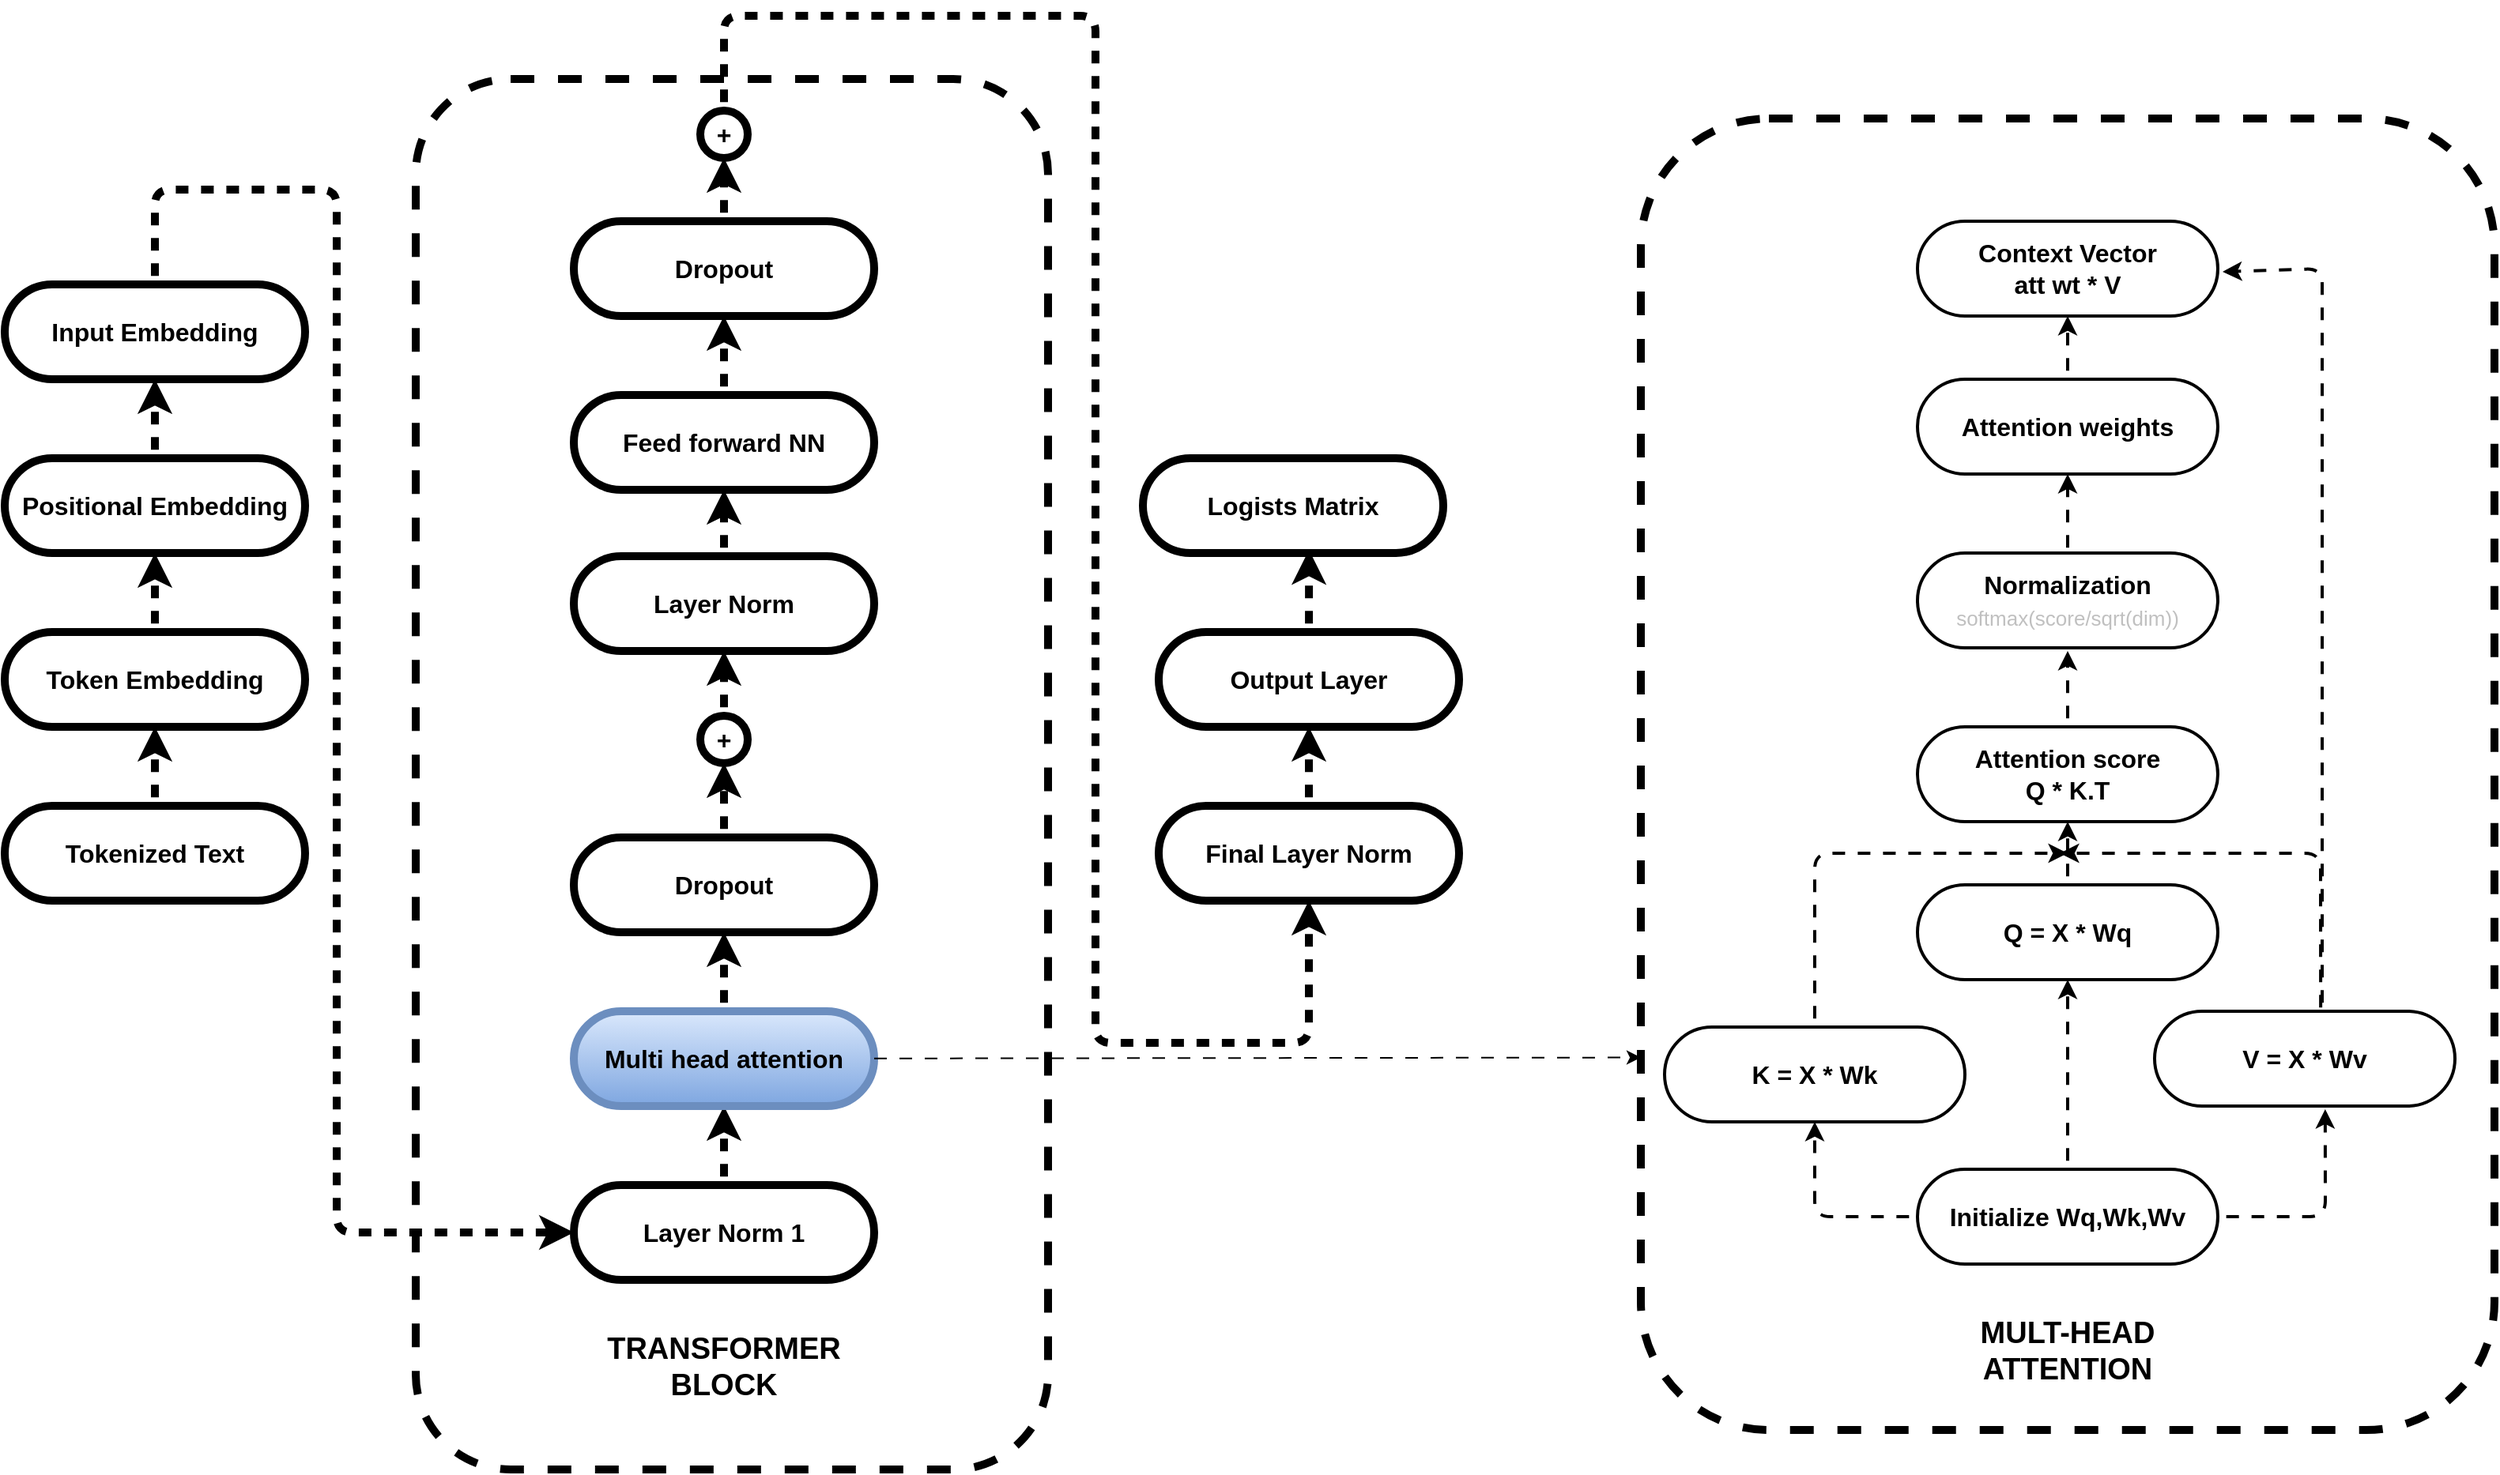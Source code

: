 <mxfile>
    <diagram id="dP2pN3_JtfydULPp_apn" name="Page-1">
        <mxGraphModel dx="1878" dy="1879" grid="1" gridSize="10" guides="1" tooltips="1" connect="1" arrows="1" fold="1" page="1" pageScale="1" pageWidth="850" pageHeight="1100" math="0" shadow="0">
            <root>
                <mxCell id="0"/>
                <mxCell id="1" parent="0"/>
                <mxCell id="25" value="" style="rounded=1;whiteSpace=wrap;html=1;dashed=1;fontSize=16;fontStyle=1;strokeWidth=5;" parent="1" vertex="1">
                    <mxGeometry x="240" y="10" width="400" height="880" as="geometry"/>
                </mxCell>
                <mxCell id="6" value="" style="edgeStyle=none;html=1;fontSize=16;fontStyle=1;strokeWidth=5;flowAnimation=1;" parent="1" source="4" target="5" edge="1">
                    <mxGeometry relative="1" as="geometry"/>
                </mxCell>
                <mxCell id="4" value="Tokenized Text" style="html=1;dashed=0;whiteSpace=wrap;shape=mxgraph.dfd.start;fontSize=16;fontStyle=1;strokeWidth=5;" parent="1" vertex="1">
                    <mxGeometry x="-20" y="470" width="190" height="60" as="geometry"/>
                </mxCell>
                <mxCell id="8" value="" style="edgeStyle=none;html=1;fontSize=16;fontStyle=1;strokeWidth=5;flowAnimation=1;" parent="1" source="5" target="7" edge="1">
                    <mxGeometry relative="1" as="geometry"/>
                </mxCell>
                <mxCell id="5" value="Token Embedding" style="html=1;dashed=0;whiteSpace=wrap;shape=mxgraph.dfd.start;fontSize=16;fontStyle=1;strokeWidth=5;" parent="1" vertex="1">
                    <mxGeometry x="-20" y="360" width="190" height="60" as="geometry"/>
                </mxCell>
                <mxCell id="7" value="Positional Embedding" style="html=1;dashed=0;whiteSpace=wrap;shape=mxgraph.dfd.start;fontSize=16;fontStyle=1;strokeWidth=5;" parent="1" vertex="1">
                    <mxGeometry x="-20" y="250" width="190" height="60" as="geometry"/>
                </mxCell>
                <mxCell id="11" value="" style="edgeStyle=none;html=1;fontSize=16;fontStyle=1;strokeWidth=5;flowAnimation=1;" parent="1" source="9" target="10" edge="1">
                    <mxGeometry relative="1" as="geometry"/>
                </mxCell>
                <mxCell id="9" value="Layer Norm 1" style="html=1;dashed=0;whiteSpace=wrap;shape=mxgraph.dfd.start;fontSize=16;fontStyle=1;strokeWidth=5;" parent="1" vertex="1">
                    <mxGeometry x="340" y="710" width="190" height="60" as="geometry"/>
                </mxCell>
                <mxCell id="13" value="" style="edgeStyle=none;html=1;fontSize=16;fontStyle=1;strokeWidth=5;flowAnimation=1;" parent="1" source="10" target="12" edge="1">
                    <mxGeometry relative="1" as="geometry"/>
                </mxCell>
                <mxCell id="10" value="Multi head attention" style="html=1;dashed=0;whiteSpace=wrap;shape=mxgraph.dfd.start;fontSize=16;fontStyle=1;fillColor=#dae8fc;gradientColor=#7ea6e0;strokeColor=#6c8ebf;strokeWidth=5;" parent="1" vertex="1">
                    <mxGeometry x="340" y="600" width="190" height="60" as="geometry"/>
                </mxCell>
                <mxCell id="15" value="" style="edgeStyle=none;html=1;fontSize=16;fontStyle=1;strokeWidth=5;flowAnimation=1;" parent="1" source="12" target="14" edge="1">
                    <mxGeometry relative="1" as="geometry"/>
                </mxCell>
                <mxCell id="12" value="Dropout" style="html=1;dashed=0;whiteSpace=wrap;shape=mxgraph.dfd.start;fontSize=16;fontStyle=1;strokeWidth=5;" parent="1" vertex="1">
                    <mxGeometry x="340" y="490" width="190" height="60" as="geometry"/>
                </mxCell>
                <mxCell id="21" value="" style="edgeStyle=none;html=1;fontSize=16;fontStyle=1;strokeWidth=5;flowAnimation=1;" parent="1" source="14" target="16" edge="1">
                    <mxGeometry relative="1" as="geometry"/>
                </mxCell>
                <mxCell id="14" value="+" style="shape=ellipse;html=1;dashed=0;whiteSpace=wrap;aspect=fixed;perimeter=ellipsePerimeter;fontSize=16;fontStyle=1;strokeWidth=5;" parent="1" vertex="1">
                    <mxGeometry x="420" y="413" width="30" height="30" as="geometry"/>
                </mxCell>
                <mxCell id="18" value="" style="edgeStyle=none;html=1;fontSize=16;fontStyle=1;strokeWidth=5;flowAnimation=1;" parent="1" source="16" target="17" edge="1">
                    <mxGeometry relative="1" as="geometry"/>
                </mxCell>
                <mxCell id="16" value="Layer Norm" style="html=1;dashed=0;whiteSpace=wrap;shape=mxgraph.dfd.start;fontSize=16;fontStyle=1;strokeWidth=5;" parent="1" vertex="1">
                    <mxGeometry x="340" y="312" width="190" height="60" as="geometry"/>
                </mxCell>
                <mxCell id="20" value="" style="edgeStyle=none;html=1;fontSize=16;fontStyle=1;strokeWidth=5;flowAnimation=1;" parent="1" source="17" target="19" edge="1">
                    <mxGeometry relative="1" as="geometry"/>
                </mxCell>
                <mxCell id="17" value="Feed forward NN" style="html=1;dashed=0;whiteSpace=wrap;shape=mxgraph.dfd.start;fontSize=16;fontStyle=1;strokeWidth=5;" parent="1" vertex="1">
                    <mxGeometry x="340" y="210" width="190" height="60" as="geometry"/>
                </mxCell>
                <mxCell id="24" style="edgeStyle=none;html=1;entryX=0.5;entryY=1;entryDx=0;entryDy=0;fontSize=16;fontStyle=1;strokeWidth=5;flowAnimation=1;" parent="1" source="19" target="22" edge="1">
                    <mxGeometry relative="1" as="geometry"/>
                </mxCell>
                <mxCell id="19" value="Dropout" style="html=1;dashed=0;whiteSpace=wrap;shape=mxgraph.dfd.start;fontSize=16;fontStyle=1;strokeWidth=5;" parent="1" vertex="1">
                    <mxGeometry x="340" y="100" width="190" height="60" as="geometry"/>
                </mxCell>
                <mxCell id="22" value="+" style="shape=ellipse;html=1;dashed=0;whiteSpace=wrap;aspect=fixed;perimeter=ellipsePerimeter;fontSize=16;fontStyle=1;strokeWidth=5;" parent="1" vertex="1">
                    <mxGeometry x="420" y="30" width="30" height="30" as="geometry"/>
                </mxCell>
                <mxCell id="26" value="Final Layer Norm" style="html=1;dashed=0;whiteSpace=wrap;shape=mxgraph.dfd.start;fontSize=16;fontStyle=1;strokeWidth=5;" parent="1" vertex="1">
                    <mxGeometry x="710" y="470" width="190" height="60" as="geometry"/>
                </mxCell>
                <mxCell id="27" value="Output Layer" style="html=1;dashed=0;whiteSpace=wrap;shape=mxgraph.dfd.start;fontSize=16;fontStyle=1;strokeWidth=5;" parent="1" vertex="1">
                    <mxGeometry x="710" y="360" width="190" height="60" as="geometry"/>
                </mxCell>
                <mxCell id="28" style="edgeStyle=none;html=1;entryX=0.5;entryY=1;entryDx=0;entryDy=0;entryPerimeter=0;fontSize=16;fontStyle=1;strokeWidth=5;flowAnimation=1;" parent="1" source="26" target="27" edge="1">
                    <mxGeometry relative="1" as="geometry"/>
                </mxCell>
                <mxCell id="31" value="Logists Matrix" style="html=1;dashed=0;whiteSpace=wrap;shape=mxgraph.dfd.start;fontSize=16;fontStyle=1;strokeWidth=5;" parent="1" vertex="1">
                    <mxGeometry x="700" y="250" width="190" height="60" as="geometry"/>
                </mxCell>
                <mxCell id="32" style="edgeStyle=none;html=1;entryX=0.553;entryY=0.967;entryDx=0;entryDy=0;entryPerimeter=0;fontSize=16;fontStyle=1;strokeWidth=5;flowAnimation=1;" parent="1" source="27" target="31" edge="1">
                    <mxGeometry relative="1" as="geometry"/>
                </mxCell>
                <mxCell id="36" value="" style="endArrow=classic;html=1;exitX=0.5;exitY=0;exitDx=0;exitDy=0;entryX=0.5;entryY=0.5;entryDx=0;entryDy=30;entryPerimeter=0;fontSize=16;fontStyle=1;strokeWidth=5;flowAnimation=1;" parent="1" source="22" target="26" edge="1">
                    <mxGeometry width="50" height="50" relative="1" as="geometry">
                        <mxPoint x="660" y="80" as="sourcePoint"/>
                        <mxPoint x="680" y="510" as="targetPoint"/>
                        <Array as="points">
                            <mxPoint x="435" y="-30"/>
                            <mxPoint x="670" y="-30"/>
                            <mxPoint x="670" y="240"/>
                            <mxPoint x="670" y="620"/>
                            <mxPoint x="805" y="620"/>
                        </Array>
                    </mxGeometry>
                </mxCell>
                <mxCell id="37" value="" style="endArrow=classic;html=1;entryX=0;entryY=0.5;entryDx=0;entryDy=0;entryPerimeter=0;fontSize=16;fontStyle=1;strokeWidth=5;flowAnimation=1;exitX=0.5;exitY=0.5;exitDx=0;exitDy=-30;exitPerimeter=0;" parent="1" source="39" target="9" edge="1">
                    <mxGeometry width="50" height="50" relative="1" as="geometry">
                        <mxPoint x="80" y="120" as="sourcePoint"/>
                        <mxPoint x="470" y="290" as="targetPoint"/>
                        <Array as="points">
                            <mxPoint x="75" y="80"/>
                            <mxPoint x="190" y="80"/>
                            <mxPoint x="190" y="200"/>
                            <mxPoint x="190" y="740"/>
                        </Array>
                    </mxGeometry>
                </mxCell>
                <mxCell id="38" value="TRANSFORMER BLOCK" style="text;html=1;align=center;verticalAlign=middle;whiteSpace=wrap;rounded=0;strokeWidth=2;fontSize=19;fontStyle=1" parent="1" vertex="1">
                    <mxGeometry x="405" y="810" width="60" height="30" as="geometry"/>
                </mxCell>
                <mxCell id="39" value="Input Embedding" style="html=1;dashed=0;whiteSpace=wrap;shape=mxgraph.dfd.start;fontSize=16;fontStyle=1;strokeWidth=5;" parent="1" vertex="1">
                    <mxGeometry x="-20" y="140" width="190" height="60" as="geometry"/>
                </mxCell>
                <mxCell id="40" style="edgeStyle=none;html=1;entryX=0.5;entryY=0.5;entryDx=0;entryDy=30;entryPerimeter=0;strokeWidth=5;flowAnimation=1;" parent="1" source="7" target="39" edge="1">
                    <mxGeometry relative="1" as="geometry"/>
                </mxCell>
                <mxCell id="41" value="" style="rounded=1;whiteSpace=wrap;html=1;dashed=1;fontSize=16;fontStyle=1;strokeWidth=5;fillColor=none;gradientColor=#7ea6e0;strokeColor=#000000;" parent="1" vertex="1">
                    <mxGeometry x="1015" y="35" width="540" height="830" as="geometry"/>
                </mxCell>
                <mxCell id="42" value="MULT-HEAD ATTENTION" style="text;html=1;align=center;verticalAlign=middle;whiteSpace=wrap;rounded=0;strokeWidth=2;fontSize=19;fontStyle=1" parent="1" vertex="1">
                    <mxGeometry x="1220" y="800" width="130" height="30" as="geometry"/>
                </mxCell>
                <mxCell id="43" style="edgeStyle=none;html=1;entryX=0;entryY=0.716;entryDx=0;entryDy=0;entryPerimeter=0;dashed=1;dashPattern=8 8;" parent="1" source="10" target="41" edge="1">
                    <mxGeometry relative="1" as="geometry"/>
                </mxCell>
                <mxCell id="46" value="" style="edgeStyle=none;html=1;flowAnimation=1;strokeWidth=2;" parent="1" source="44" target="45" edge="1">
                    <mxGeometry relative="1" as="geometry"/>
                </mxCell>
                <mxCell id="44" value="Initialize Wq,Wk,Wv" style="html=1;dashed=0;whiteSpace=wrap;shape=mxgraph.dfd.start;fontSize=16;fontStyle=1;strokeWidth=2;" parent="1" vertex="1">
                    <mxGeometry x="1190" y="700" width="190" height="60" as="geometry"/>
                </mxCell>
                <mxCell id="48" value="" style="edgeStyle=none;html=1;flowAnimation=1;strokeWidth=2;" parent="1" source="45" target="47" edge="1">
                    <mxGeometry relative="1" as="geometry"/>
                </mxCell>
                <mxCell id="45" value="Q = X * Wq" style="html=1;dashed=0;whiteSpace=wrap;shape=mxgraph.dfd.start;fontSize=16;fontStyle=1;strokeWidth=2;" parent="1" vertex="1">
                    <mxGeometry x="1190" y="520" width="190" height="60" as="geometry"/>
                </mxCell>
                <mxCell id="56" value="" style="edgeStyle=none;html=1;flowAnimation=1;strokeWidth=2;" parent="1" source="47" edge="1">
                    <mxGeometry relative="1" as="geometry">
                        <mxPoint x="1285" y="372" as="targetPoint"/>
                    </mxGeometry>
                </mxCell>
                <mxCell id="47" value="Attention score&lt;div&gt;Q * K.T&lt;/div&gt;" style="html=1;dashed=0;whiteSpace=wrap;shape=mxgraph.dfd.start;fontSize=16;fontStyle=1;strokeWidth=2;" parent="1" vertex="1">
                    <mxGeometry x="1190" y="420" width="190" height="60" as="geometry"/>
                </mxCell>
                <mxCell id="49" value="V = X * Wv" style="html=1;dashed=0;whiteSpace=wrap;shape=mxgraph.dfd.start;fontSize=16;fontStyle=1;strokeWidth=2;" parent="1" vertex="1">
                    <mxGeometry x="1340" y="600" width="190" height="60" as="geometry"/>
                </mxCell>
                <mxCell id="50" value="K = X * Wk" style="html=1;dashed=0;whiteSpace=wrap;shape=mxgraph.dfd.start;fontSize=16;fontStyle=1;strokeWidth=2;" parent="1" vertex="1">
                    <mxGeometry x="1030" y="610" width="190" height="60" as="geometry"/>
                </mxCell>
                <mxCell id="51" style="edgeStyle=none;html=1;entryX=0.5;entryY=0.5;entryDx=0;entryDy=30;entryPerimeter=0;flowAnimation=1;strokeWidth=2;" parent="1" source="44" target="50" edge="1">
                    <mxGeometry relative="1" as="geometry">
                        <Array as="points">
                            <mxPoint x="1125" y="730"/>
                        </Array>
                    </mxGeometry>
                </mxCell>
                <mxCell id="52" style="edgeStyle=none;html=1;entryX=0.568;entryY=1.033;entryDx=0;entryDy=0;entryPerimeter=0;flowAnimation=1;strokeWidth=2;" parent="1" source="44" target="49" edge="1">
                    <mxGeometry relative="1" as="geometry">
                        <mxPoint x="1440" y="680" as="targetPoint"/>
                        <Array as="points">
                            <mxPoint x="1448" y="730"/>
                        </Array>
                    </mxGeometry>
                </mxCell>
                <mxCell id="53" style="edgeStyle=none;html=1;flowAnimation=1;strokeWidth=2;" parent="1" source="50" edge="1">
                    <mxGeometry relative="1" as="geometry">
                        <mxPoint x="1285" y="500" as="targetPoint"/>
                        <Array as="points">
                            <mxPoint x="1125" y="500"/>
                            <mxPoint x="1210" y="500"/>
                        </Array>
                    </mxGeometry>
                </mxCell>
                <mxCell id="54" style="edgeStyle=none;html=1;exitX=0.553;exitY=0.05;exitDx=0;exitDy=0;exitPerimeter=0;flowAnimation=1;strokeWidth=2;" parent="1" source="49" edge="1">
                    <mxGeometry relative="1" as="geometry">
                        <mxPoint x="1280" y="500" as="targetPoint"/>
                        <Array as="points">
                            <mxPoint x="1445" y="500"/>
                        </Array>
                    </mxGeometry>
                </mxCell>
                <mxCell id="58" value="" style="edgeStyle=none;html=1;flowAnimation=1;strokeWidth=2;" parent="1" target="57" edge="1">
                    <mxGeometry relative="1" as="geometry">
                        <mxPoint x="1285" y="312" as="sourcePoint"/>
                    </mxGeometry>
                </mxCell>
                <mxCell id="62" value="" style="edgeStyle=none;html=1;flowAnimation=1;strokeWidth=2;" parent="1" source="57" target="61" edge="1">
                    <mxGeometry relative="1" as="geometry"/>
                </mxCell>
                <mxCell id="57" value="Attention weights" style="html=1;dashed=0;whiteSpace=wrap;shape=mxgraph.dfd.start;fontSize=16;fontStyle=1;strokeWidth=2;" parent="1" vertex="1">
                    <mxGeometry x="1190" y="200" width="190" height="60" as="geometry"/>
                </mxCell>
                <mxCell id="59" value="Normalization&lt;div&gt;&lt;span style=&quot;color: rgb(192, 192, 192); font-weight: normal;&quot;&gt;&lt;font style=&quot;font-size: 13px;&quot;&gt;softmax(score/sqrt(dim))&lt;/font&gt;&lt;/span&gt;&lt;/div&gt;" style="html=1;dashed=0;whiteSpace=wrap;shape=mxgraph.dfd.start;fontSize=16;fontStyle=1;strokeWidth=2;" parent="1" vertex="1">
                    <mxGeometry x="1190" y="310" width="190" height="60" as="geometry"/>
                </mxCell>
                <mxCell id="61" value="Context Vector&lt;div&gt;att wt * V&lt;/div&gt;" style="html=1;dashed=0;whiteSpace=wrap;shape=mxgraph.dfd.start;fontSize=16;fontStyle=1;strokeWidth=2;" parent="1" vertex="1">
                    <mxGeometry x="1190" y="100" width="190" height="60" as="geometry"/>
                </mxCell>
                <mxCell id="63" value="" style="endArrow=classic;html=1;entryX=1;entryY=0.5;entryDx=0;entryDy=0;entryPerimeter=0;flowAnimation=1;strokeWidth=2;" parent="1" edge="1">
                    <mxGeometry width="50" height="50" relative="1" as="geometry">
                        <mxPoint x="1446" y="600" as="sourcePoint"/>
                        <mxPoint x="1383" y="132" as="targetPoint"/>
                        <Array as="points">
                            <mxPoint x="1446" y="130"/>
                        </Array>
                    </mxGeometry>
                </mxCell>
            </root>
        </mxGraphModel>
    </diagram>
</mxfile>